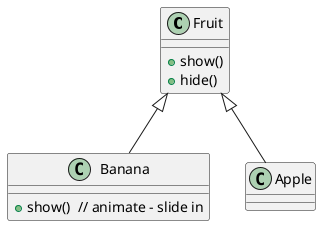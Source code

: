@startuml

class Fruit {
  + show()
  + hide()
}
class Banana {
  + show()  // animate - slide in
}
class Apple

Fruit <|-- Banana
Fruit <|-- Apple

@enduml
